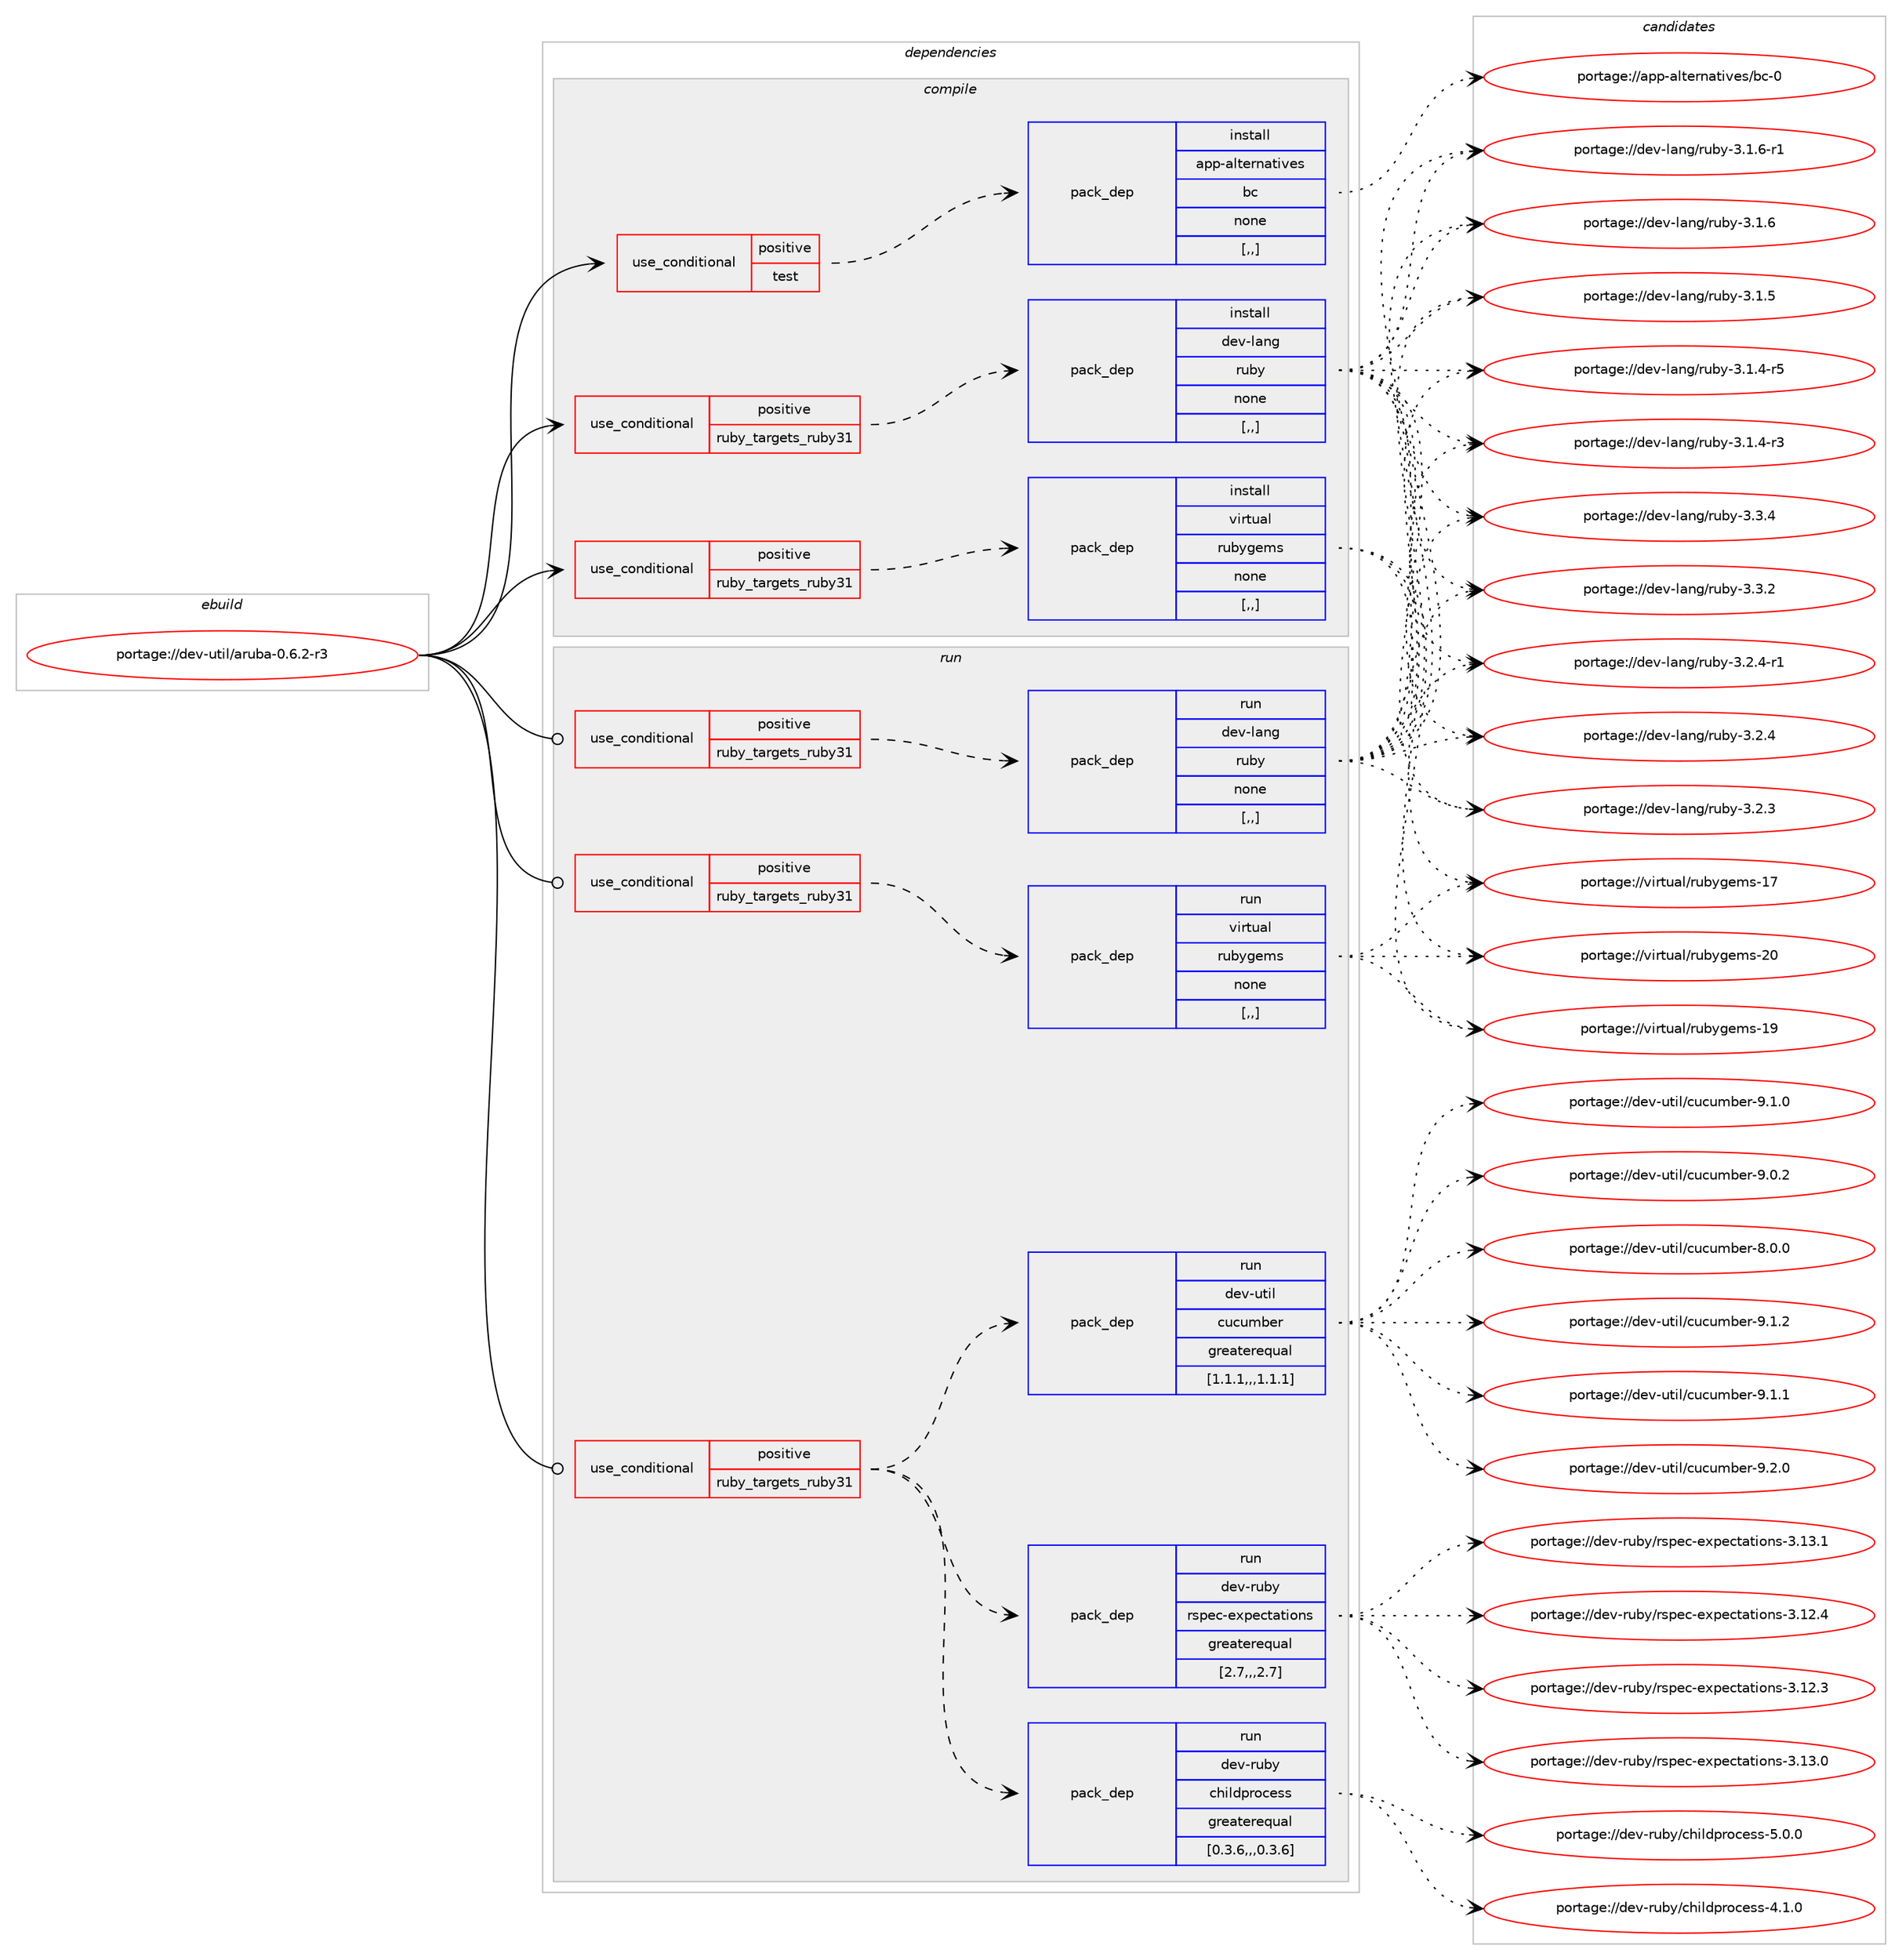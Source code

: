 digraph prolog {

# *************
# Graph options
# *************

newrank=true;
concentrate=true;
compound=true;
graph [rankdir=LR,fontname=Helvetica,fontsize=10,ranksep=1.5];#, ranksep=2.5, nodesep=0.2];
edge  [arrowhead=vee];
node  [fontname=Helvetica,fontsize=10];

# **********
# The ebuild
# **********

subgraph cluster_leftcol {
color=gray;
label=<<i>ebuild</i>>;
id [label="portage://dev-util/aruba-0.6.2-r3", color=red, width=4, href="../dev-util/aruba-0.6.2-r3.svg"];
}

# ****************
# The dependencies
# ****************

subgraph cluster_midcol {
color=gray;
label=<<i>dependencies</i>>;
subgraph cluster_compile {
fillcolor="#eeeeee";
style=filled;
label=<<i>compile</i>>;
subgraph cond59014 {
dependency209907 [label=<<TABLE BORDER="0" CELLBORDER="1" CELLSPACING="0" CELLPADDING="4"><TR><TD ROWSPAN="3" CELLPADDING="10">use_conditional</TD></TR><TR><TD>positive</TD></TR><TR><TD>ruby_targets_ruby31</TD></TR></TABLE>>, shape=none, color=red];
subgraph pack149482 {
dependency209908 [label=<<TABLE BORDER="0" CELLBORDER="1" CELLSPACING="0" CELLPADDING="4" WIDTH="220"><TR><TD ROWSPAN="6" CELLPADDING="30">pack_dep</TD></TR><TR><TD WIDTH="110">install</TD></TR><TR><TD>dev-lang</TD></TR><TR><TD>ruby</TD></TR><TR><TD>none</TD></TR><TR><TD>[,,]</TD></TR></TABLE>>, shape=none, color=blue];
}
dependency209907:e -> dependency209908:w [weight=20,style="dashed",arrowhead="vee"];
}
id:e -> dependency209907:w [weight=20,style="solid",arrowhead="vee"];
subgraph cond59015 {
dependency209909 [label=<<TABLE BORDER="0" CELLBORDER="1" CELLSPACING="0" CELLPADDING="4"><TR><TD ROWSPAN="3" CELLPADDING="10">use_conditional</TD></TR><TR><TD>positive</TD></TR><TR><TD>ruby_targets_ruby31</TD></TR></TABLE>>, shape=none, color=red];
subgraph pack149483 {
dependency209910 [label=<<TABLE BORDER="0" CELLBORDER="1" CELLSPACING="0" CELLPADDING="4" WIDTH="220"><TR><TD ROWSPAN="6" CELLPADDING="30">pack_dep</TD></TR><TR><TD WIDTH="110">install</TD></TR><TR><TD>virtual</TD></TR><TR><TD>rubygems</TD></TR><TR><TD>none</TD></TR><TR><TD>[,,]</TD></TR></TABLE>>, shape=none, color=blue];
}
dependency209909:e -> dependency209910:w [weight=20,style="dashed",arrowhead="vee"];
}
id:e -> dependency209909:w [weight=20,style="solid",arrowhead="vee"];
subgraph cond59016 {
dependency209911 [label=<<TABLE BORDER="0" CELLBORDER="1" CELLSPACING="0" CELLPADDING="4"><TR><TD ROWSPAN="3" CELLPADDING="10">use_conditional</TD></TR><TR><TD>positive</TD></TR><TR><TD>test</TD></TR></TABLE>>, shape=none, color=red];
subgraph pack149484 {
dependency209912 [label=<<TABLE BORDER="0" CELLBORDER="1" CELLSPACING="0" CELLPADDING="4" WIDTH="220"><TR><TD ROWSPAN="6" CELLPADDING="30">pack_dep</TD></TR><TR><TD WIDTH="110">install</TD></TR><TR><TD>app-alternatives</TD></TR><TR><TD>bc</TD></TR><TR><TD>none</TD></TR><TR><TD>[,,]</TD></TR></TABLE>>, shape=none, color=blue];
}
dependency209911:e -> dependency209912:w [weight=20,style="dashed",arrowhead="vee"];
}
id:e -> dependency209911:w [weight=20,style="solid",arrowhead="vee"];
}
subgraph cluster_compileandrun {
fillcolor="#eeeeee";
style=filled;
label=<<i>compile and run</i>>;
}
subgraph cluster_run {
fillcolor="#eeeeee";
style=filled;
label=<<i>run</i>>;
subgraph cond59017 {
dependency209913 [label=<<TABLE BORDER="0" CELLBORDER="1" CELLSPACING="0" CELLPADDING="4"><TR><TD ROWSPAN="3" CELLPADDING="10">use_conditional</TD></TR><TR><TD>positive</TD></TR><TR><TD>ruby_targets_ruby31</TD></TR></TABLE>>, shape=none, color=red];
subgraph pack149485 {
dependency209914 [label=<<TABLE BORDER="0" CELLBORDER="1" CELLSPACING="0" CELLPADDING="4" WIDTH="220"><TR><TD ROWSPAN="6" CELLPADDING="30">pack_dep</TD></TR><TR><TD WIDTH="110">run</TD></TR><TR><TD>dev-lang</TD></TR><TR><TD>ruby</TD></TR><TR><TD>none</TD></TR><TR><TD>[,,]</TD></TR></TABLE>>, shape=none, color=blue];
}
dependency209913:e -> dependency209914:w [weight=20,style="dashed",arrowhead="vee"];
}
id:e -> dependency209913:w [weight=20,style="solid",arrowhead="odot"];
subgraph cond59018 {
dependency209915 [label=<<TABLE BORDER="0" CELLBORDER="1" CELLSPACING="0" CELLPADDING="4"><TR><TD ROWSPAN="3" CELLPADDING="10">use_conditional</TD></TR><TR><TD>positive</TD></TR><TR><TD>ruby_targets_ruby31</TD></TR></TABLE>>, shape=none, color=red];
subgraph pack149486 {
dependency209916 [label=<<TABLE BORDER="0" CELLBORDER="1" CELLSPACING="0" CELLPADDING="4" WIDTH="220"><TR><TD ROWSPAN="6" CELLPADDING="30">pack_dep</TD></TR><TR><TD WIDTH="110">run</TD></TR><TR><TD>dev-ruby</TD></TR><TR><TD>childprocess</TD></TR><TR><TD>greaterequal</TD></TR><TR><TD>[0.3.6,,,0.3.6]</TD></TR></TABLE>>, shape=none, color=blue];
}
dependency209915:e -> dependency209916:w [weight=20,style="dashed",arrowhead="vee"];
subgraph pack149487 {
dependency209917 [label=<<TABLE BORDER="0" CELLBORDER="1" CELLSPACING="0" CELLPADDING="4" WIDTH="220"><TR><TD ROWSPAN="6" CELLPADDING="30">pack_dep</TD></TR><TR><TD WIDTH="110">run</TD></TR><TR><TD>dev-ruby</TD></TR><TR><TD>rspec-expectations</TD></TR><TR><TD>greaterequal</TD></TR><TR><TD>[2.7,,,2.7]</TD></TR></TABLE>>, shape=none, color=blue];
}
dependency209915:e -> dependency209917:w [weight=20,style="dashed",arrowhead="vee"];
subgraph pack149488 {
dependency209918 [label=<<TABLE BORDER="0" CELLBORDER="1" CELLSPACING="0" CELLPADDING="4" WIDTH="220"><TR><TD ROWSPAN="6" CELLPADDING="30">pack_dep</TD></TR><TR><TD WIDTH="110">run</TD></TR><TR><TD>dev-util</TD></TR><TR><TD>cucumber</TD></TR><TR><TD>greaterequal</TD></TR><TR><TD>[1.1.1,,,1.1.1]</TD></TR></TABLE>>, shape=none, color=blue];
}
dependency209915:e -> dependency209918:w [weight=20,style="dashed",arrowhead="vee"];
}
id:e -> dependency209915:w [weight=20,style="solid",arrowhead="odot"];
subgraph cond59019 {
dependency209919 [label=<<TABLE BORDER="0" CELLBORDER="1" CELLSPACING="0" CELLPADDING="4"><TR><TD ROWSPAN="3" CELLPADDING="10">use_conditional</TD></TR><TR><TD>positive</TD></TR><TR><TD>ruby_targets_ruby31</TD></TR></TABLE>>, shape=none, color=red];
subgraph pack149489 {
dependency209920 [label=<<TABLE BORDER="0" CELLBORDER="1" CELLSPACING="0" CELLPADDING="4" WIDTH="220"><TR><TD ROWSPAN="6" CELLPADDING="30">pack_dep</TD></TR><TR><TD WIDTH="110">run</TD></TR><TR><TD>virtual</TD></TR><TR><TD>rubygems</TD></TR><TR><TD>none</TD></TR><TR><TD>[,,]</TD></TR></TABLE>>, shape=none, color=blue];
}
dependency209919:e -> dependency209920:w [weight=20,style="dashed",arrowhead="vee"];
}
id:e -> dependency209919:w [weight=20,style="solid",arrowhead="odot"];
}
}

# **************
# The candidates
# **************

subgraph cluster_choices {
rank=same;
color=gray;
label=<<i>candidates</i>>;

subgraph choice149482 {
color=black;
nodesep=1;
choice10010111845108971101034711411798121455146514652 [label="portage://dev-lang/ruby-3.3.4", color=red, width=4,href="../dev-lang/ruby-3.3.4.svg"];
choice10010111845108971101034711411798121455146514650 [label="portage://dev-lang/ruby-3.3.2", color=red, width=4,href="../dev-lang/ruby-3.3.2.svg"];
choice100101118451089711010347114117981214551465046524511449 [label="portage://dev-lang/ruby-3.2.4-r1", color=red, width=4,href="../dev-lang/ruby-3.2.4-r1.svg"];
choice10010111845108971101034711411798121455146504652 [label="portage://dev-lang/ruby-3.2.4", color=red, width=4,href="../dev-lang/ruby-3.2.4.svg"];
choice10010111845108971101034711411798121455146504651 [label="portage://dev-lang/ruby-3.2.3", color=red, width=4,href="../dev-lang/ruby-3.2.3.svg"];
choice100101118451089711010347114117981214551464946544511449 [label="portage://dev-lang/ruby-3.1.6-r1", color=red, width=4,href="../dev-lang/ruby-3.1.6-r1.svg"];
choice10010111845108971101034711411798121455146494654 [label="portage://dev-lang/ruby-3.1.6", color=red, width=4,href="../dev-lang/ruby-3.1.6.svg"];
choice10010111845108971101034711411798121455146494653 [label="portage://dev-lang/ruby-3.1.5", color=red, width=4,href="../dev-lang/ruby-3.1.5.svg"];
choice100101118451089711010347114117981214551464946524511453 [label="portage://dev-lang/ruby-3.1.4-r5", color=red, width=4,href="../dev-lang/ruby-3.1.4-r5.svg"];
choice100101118451089711010347114117981214551464946524511451 [label="portage://dev-lang/ruby-3.1.4-r3", color=red, width=4,href="../dev-lang/ruby-3.1.4-r3.svg"];
dependency209908:e -> choice10010111845108971101034711411798121455146514652:w [style=dotted,weight="100"];
dependency209908:e -> choice10010111845108971101034711411798121455146514650:w [style=dotted,weight="100"];
dependency209908:e -> choice100101118451089711010347114117981214551465046524511449:w [style=dotted,weight="100"];
dependency209908:e -> choice10010111845108971101034711411798121455146504652:w [style=dotted,weight="100"];
dependency209908:e -> choice10010111845108971101034711411798121455146504651:w [style=dotted,weight="100"];
dependency209908:e -> choice100101118451089711010347114117981214551464946544511449:w [style=dotted,weight="100"];
dependency209908:e -> choice10010111845108971101034711411798121455146494654:w [style=dotted,weight="100"];
dependency209908:e -> choice10010111845108971101034711411798121455146494653:w [style=dotted,weight="100"];
dependency209908:e -> choice100101118451089711010347114117981214551464946524511453:w [style=dotted,weight="100"];
dependency209908:e -> choice100101118451089711010347114117981214551464946524511451:w [style=dotted,weight="100"];
}
subgraph choice149483 {
color=black;
nodesep=1;
choice118105114116117971084711411798121103101109115455048 [label="portage://virtual/rubygems-20", color=red, width=4,href="../virtual/rubygems-20.svg"];
choice118105114116117971084711411798121103101109115454957 [label="portage://virtual/rubygems-19", color=red, width=4,href="../virtual/rubygems-19.svg"];
choice118105114116117971084711411798121103101109115454955 [label="portage://virtual/rubygems-17", color=red, width=4,href="../virtual/rubygems-17.svg"];
dependency209910:e -> choice118105114116117971084711411798121103101109115455048:w [style=dotted,weight="100"];
dependency209910:e -> choice118105114116117971084711411798121103101109115454957:w [style=dotted,weight="100"];
dependency209910:e -> choice118105114116117971084711411798121103101109115454955:w [style=dotted,weight="100"];
}
subgraph choice149484 {
color=black;
nodesep=1;
choice971121124597108116101114110971161051181011154798994548 [label="portage://app-alternatives/bc-0", color=red, width=4,href="../app-alternatives/bc-0.svg"];
dependency209912:e -> choice971121124597108116101114110971161051181011154798994548:w [style=dotted,weight="100"];
}
subgraph choice149485 {
color=black;
nodesep=1;
choice10010111845108971101034711411798121455146514652 [label="portage://dev-lang/ruby-3.3.4", color=red, width=4,href="../dev-lang/ruby-3.3.4.svg"];
choice10010111845108971101034711411798121455146514650 [label="portage://dev-lang/ruby-3.3.2", color=red, width=4,href="../dev-lang/ruby-3.3.2.svg"];
choice100101118451089711010347114117981214551465046524511449 [label="portage://dev-lang/ruby-3.2.4-r1", color=red, width=4,href="../dev-lang/ruby-3.2.4-r1.svg"];
choice10010111845108971101034711411798121455146504652 [label="portage://dev-lang/ruby-3.2.4", color=red, width=4,href="../dev-lang/ruby-3.2.4.svg"];
choice10010111845108971101034711411798121455146504651 [label="portage://dev-lang/ruby-3.2.3", color=red, width=4,href="../dev-lang/ruby-3.2.3.svg"];
choice100101118451089711010347114117981214551464946544511449 [label="portage://dev-lang/ruby-3.1.6-r1", color=red, width=4,href="../dev-lang/ruby-3.1.6-r1.svg"];
choice10010111845108971101034711411798121455146494654 [label="portage://dev-lang/ruby-3.1.6", color=red, width=4,href="../dev-lang/ruby-3.1.6.svg"];
choice10010111845108971101034711411798121455146494653 [label="portage://dev-lang/ruby-3.1.5", color=red, width=4,href="../dev-lang/ruby-3.1.5.svg"];
choice100101118451089711010347114117981214551464946524511453 [label="portage://dev-lang/ruby-3.1.4-r5", color=red, width=4,href="../dev-lang/ruby-3.1.4-r5.svg"];
choice100101118451089711010347114117981214551464946524511451 [label="portage://dev-lang/ruby-3.1.4-r3", color=red, width=4,href="../dev-lang/ruby-3.1.4-r3.svg"];
dependency209914:e -> choice10010111845108971101034711411798121455146514652:w [style=dotted,weight="100"];
dependency209914:e -> choice10010111845108971101034711411798121455146514650:w [style=dotted,weight="100"];
dependency209914:e -> choice100101118451089711010347114117981214551465046524511449:w [style=dotted,weight="100"];
dependency209914:e -> choice10010111845108971101034711411798121455146504652:w [style=dotted,weight="100"];
dependency209914:e -> choice10010111845108971101034711411798121455146504651:w [style=dotted,weight="100"];
dependency209914:e -> choice100101118451089711010347114117981214551464946544511449:w [style=dotted,weight="100"];
dependency209914:e -> choice10010111845108971101034711411798121455146494654:w [style=dotted,weight="100"];
dependency209914:e -> choice10010111845108971101034711411798121455146494653:w [style=dotted,weight="100"];
dependency209914:e -> choice100101118451089711010347114117981214551464946524511453:w [style=dotted,weight="100"];
dependency209914:e -> choice100101118451089711010347114117981214551464946524511451:w [style=dotted,weight="100"];
}
subgraph choice149486 {
color=black;
nodesep=1;
choice1001011184511411798121479910410510810011211411199101115115455346484648 [label="portage://dev-ruby/childprocess-5.0.0", color=red, width=4,href="../dev-ruby/childprocess-5.0.0.svg"];
choice1001011184511411798121479910410510810011211411199101115115455246494648 [label="portage://dev-ruby/childprocess-4.1.0", color=red, width=4,href="../dev-ruby/childprocess-4.1.0.svg"];
dependency209916:e -> choice1001011184511411798121479910410510810011211411199101115115455346484648:w [style=dotted,weight="100"];
dependency209916:e -> choice1001011184511411798121479910410510810011211411199101115115455246494648:w [style=dotted,weight="100"];
}
subgraph choice149487 {
color=black;
nodesep=1;
choice1001011184511411798121471141151121019945101120112101991169711610511111011545514649514649 [label="portage://dev-ruby/rspec-expectations-3.13.1", color=red, width=4,href="../dev-ruby/rspec-expectations-3.13.1.svg"];
choice1001011184511411798121471141151121019945101120112101991169711610511111011545514649514648 [label="portage://dev-ruby/rspec-expectations-3.13.0", color=red, width=4,href="../dev-ruby/rspec-expectations-3.13.0.svg"];
choice1001011184511411798121471141151121019945101120112101991169711610511111011545514649504652 [label="portage://dev-ruby/rspec-expectations-3.12.4", color=red, width=4,href="../dev-ruby/rspec-expectations-3.12.4.svg"];
choice1001011184511411798121471141151121019945101120112101991169711610511111011545514649504651 [label="portage://dev-ruby/rspec-expectations-3.12.3", color=red, width=4,href="../dev-ruby/rspec-expectations-3.12.3.svg"];
dependency209917:e -> choice1001011184511411798121471141151121019945101120112101991169711610511111011545514649514649:w [style=dotted,weight="100"];
dependency209917:e -> choice1001011184511411798121471141151121019945101120112101991169711610511111011545514649514648:w [style=dotted,weight="100"];
dependency209917:e -> choice1001011184511411798121471141151121019945101120112101991169711610511111011545514649504652:w [style=dotted,weight="100"];
dependency209917:e -> choice1001011184511411798121471141151121019945101120112101991169711610511111011545514649504651:w [style=dotted,weight="100"];
}
subgraph choice149488 {
color=black;
nodesep=1;
choice1001011184511711610510847991179911710998101114455746504648 [label="portage://dev-util/cucumber-9.2.0", color=red, width=4,href="../dev-util/cucumber-9.2.0.svg"];
choice1001011184511711610510847991179911710998101114455746494650 [label="portage://dev-util/cucumber-9.1.2", color=red, width=4,href="../dev-util/cucumber-9.1.2.svg"];
choice1001011184511711610510847991179911710998101114455746494649 [label="portage://dev-util/cucumber-9.1.1", color=red, width=4,href="../dev-util/cucumber-9.1.1.svg"];
choice1001011184511711610510847991179911710998101114455746494648 [label="portage://dev-util/cucumber-9.1.0", color=red, width=4,href="../dev-util/cucumber-9.1.0.svg"];
choice1001011184511711610510847991179911710998101114455746484650 [label="portage://dev-util/cucumber-9.0.2", color=red, width=4,href="../dev-util/cucumber-9.0.2.svg"];
choice1001011184511711610510847991179911710998101114455646484648 [label="portage://dev-util/cucumber-8.0.0", color=red, width=4,href="../dev-util/cucumber-8.0.0.svg"];
dependency209918:e -> choice1001011184511711610510847991179911710998101114455746504648:w [style=dotted,weight="100"];
dependency209918:e -> choice1001011184511711610510847991179911710998101114455746494650:w [style=dotted,weight="100"];
dependency209918:e -> choice1001011184511711610510847991179911710998101114455746494649:w [style=dotted,weight="100"];
dependency209918:e -> choice1001011184511711610510847991179911710998101114455746494648:w [style=dotted,weight="100"];
dependency209918:e -> choice1001011184511711610510847991179911710998101114455746484650:w [style=dotted,weight="100"];
dependency209918:e -> choice1001011184511711610510847991179911710998101114455646484648:w [style=dotted,weight="100"];
}
subgraph choice149489 {
color=black;
nodesep=1;
choice118105114116117971084711411798121103101109115455048 [label="portage://virtual/rubygems-20", color=red, width=4,href="../virtual/rubygems-20.svg"];
choice118105114116117971084711411798121103101109115454957 [label="portage://virtual/rubygems-19", color=red, width=4,href="../virtual/rubygems-19.svg"];
choice118105114116117971084711411798121103101109115454955 [label="portage://virtual/rubygems-17", color=red, width=4,href="../virtual/rubygems-17.svg"];
dependency209920:e -> choice118105114116117971084711411798121103101109115455048:w [style=dotted,weight="100"];
dependency209920:e -> choice118105114116117971084711411798121103101109115454957:w [style=dotted,weight="100"];
dependency209920:e -> choice118105114116117971084711411798121103101109115454955:w [style=dotted,weight="100"];
}
}

}
